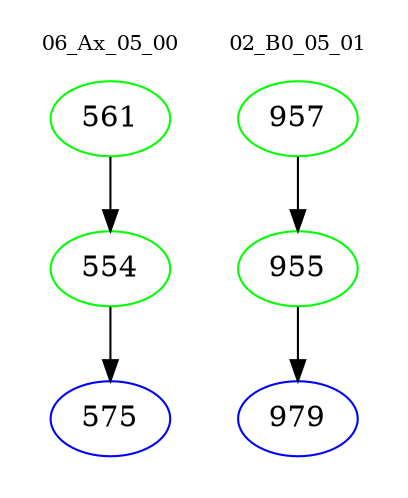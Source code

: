 digraph{
subgraph cluster_0 {
color = white
label = "06_Ax_05_00";
fontsize=10;
T0_561 [label="561", color="green"]
T0_561 -> T0_554 [color="black"]
T0_554 [label="554", color="green"]
T0_554 -> T0_575 [color="black"]
T0_575 [label="575", color="blue"]
}
subgraph cluster_1 {
color = white
label = "02_B0_05_01";
fontsize=10;
T1_957 [label="957", color="green"]
T1_957 -> T1_955 [color="black"]
T1_955 [label="955", color="green"]
T1_955 -> T1_979 [color="black"]
T1_979 [label="979", color="blue"]
}
}
